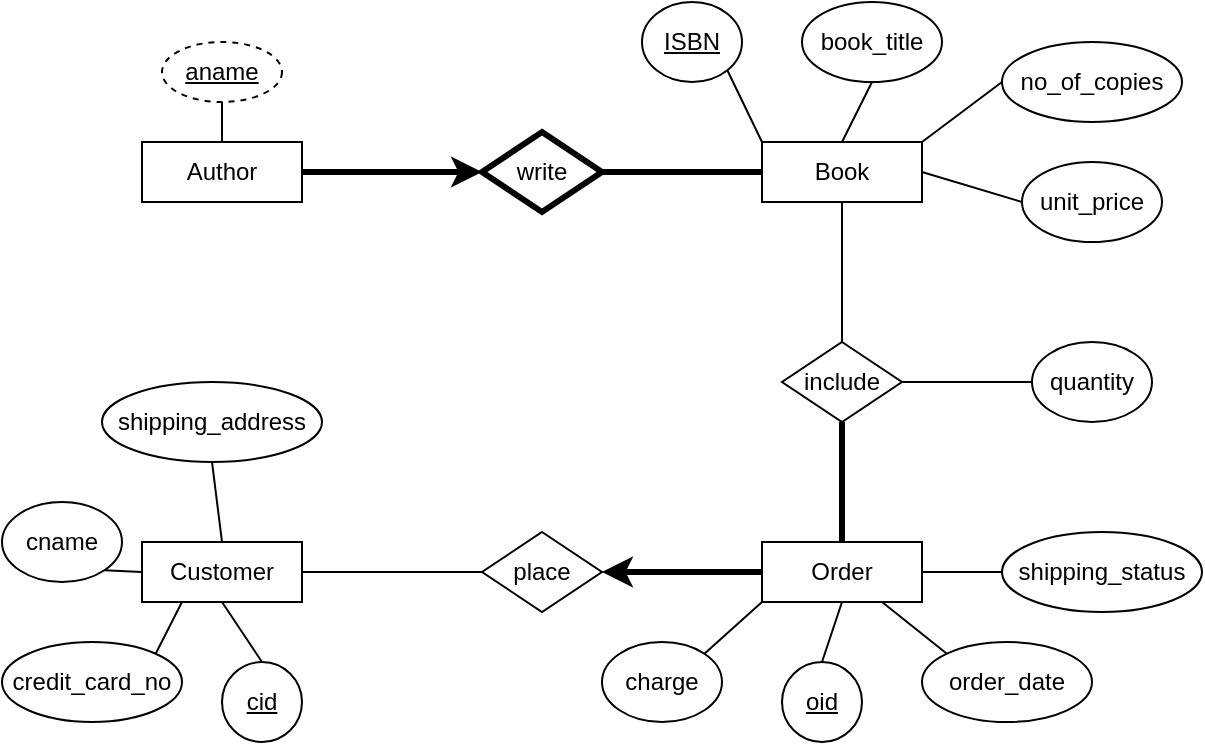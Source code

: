 <mxfile version="14.3.2" type="github">
  <diagram id="R2lEEEUBdFMjLlhIrx00" name="Page-1">
    <mxGraphModel dx="242" dy="438" grid="1" gridSize="10" guides="1" tooltips="1" connect="1" arrows="1" fold="1" page="1" pageScale="1" pageWidth="850" pageHeight="1100" math="0" shadow="0" extFonts="Permanent Marker^https://fonts.googleapis.com/css?family=Permanent+Marker">
      <root>
        <mxCell id="0" />
        <mxCell id="1" parent="0" />
        <mxCell id="Yf-zMBY5AJZI5reapGiG-27" style="edgeStyle=orthogonalEdgeStyle;rounded=0;orthogonalLoop=1;jettySize=auto;html=1;exitX=1;exitY=0.5;exitDx=0;exitDy=0;entryX=0;entryY=0.5;entryDx=0;entryDy=0;strokeWidth=3;" edge="1" parent="1" source="Yf-zMBY5AJZI5reapGiG-1" target="Yf-zMBY5AJZI5reapGiG-24">
          <mxGeometry relative="1" as="geometry" />
        </mxCell>
        <mxCell id="Yf-zMBY5AJZI5reapGiG-1" value="Author" style="rounded=0;whiteSpace=wrap;html=1;" vertex="1" parent="1">
          <mxGeometry x="190" y="350" width="80" height="30" as="geometry" />
        </mxCell>
        <mxCell id="Yf-zMBY5AJZI5reapGiG-29" style="edgeStyle=orthogonalEdgeStyle;rounded=0;orthogonalLoop=1;jettySize=auto;html=1;exitX=0.5;exitY=1;exitDx=0;exitDy=0;entryX=0.5;entryY=0;entryDx=0;entryDy=0;endArrow=none;endFill=0;strokeWidth=1;" edge="1" parent="1" source="Yf-zMBY5AJZI5reapGiG-2" target="Yf-zMBY5AJZI5reapGiG-21">
          <mxGeometry relative="1" as="geometry" />
        </mxCell>
        <mxCell id="Yf-zMBY5AJZI5reapGiG-2" value="Book" style="rounded=0;whiteSpace=wrap;html=1;" vertex="1" parent="1">
          <mxGeometry x="500" y="350" width="80" height="30" as="geometry" />
        </mxCell>
        <mxCell id="Yf-zMBY5AJZI5reapGiG-31" style="edgeStyle=orthogonalEdgeStyle;rounded=0;orthogonalLoop=1;jettySize=auto;html=1;exitX=0;exitY=0.5;exitDx=0;exitDy=0;entryX=1;entryY=0.5;entryDx=0;entryDy=0;endArrow=classic;endFill=1;strokeWidth=3;" edge="1" parent="1" source="Yf-zMBY5AJZI5reapGiG-3" target="Yf-zMBY5AJZI5reapGiG-23">
          <mxGeometry relative="1" as="geometry" />
        </mxCell>
        <mxCell id="Yf-zMBY5AJZI5reapGiG-3" value="Order" style="rounded=0;whiteSpace=wrap;html=1;" vertex="1" parent="1">
          <mxGeometry x="500" y="550" width="80" height="30" as="geometry" />
        </mxCell>
        <mxCell id="Yf-zMBY5AJZI5reapGiG-32" style="edgeStyle=orthogonalEdgeStyle;rounded=0;orthogonalLoop=1;jettySize=auto;html=1;exitX=1;exitY=0.5;exitDx=0;exitDy=0;entryX=0;entryY=0.5;entryDx=0;entryDy=0;endArrow=none;endFill=0;strokeWidth=1;" edge="1" parent="1" source="Yf-zMBY5AJZI5reapGiG-4" target="Yf-zMBY5AJZI5reapGiG-23">
          <mxGeometry relative="1" as="geometry" />
        </mxCell>
        <mxCell id="Yf-zMBY5AJZI5reapGiG-4" value="Customer" style="rounded=0;whiteSpace=wrap;html=1;" vertex="1" parent="1">
          <mxGeometry x="190" y="550" width="80" height="30" as="geometry" />
        </mxCell>
        <mxCell id="Yf-zMBY5AJZI5reapGiG-34" style="edgeStyle=orthogonalEdgeStyle;rounded=0;orthogonalLoop=1;jettySize=auto;html=1;exitX=0.5;exitY=1;exitDx=0;exitDy=0;entryX=0.5;entryY=0;entryDx=0;entryDy=0;endArrow=none;endFill=0;strokeWidth=1;" edge="1" parent="1" source="Yf-zMBY5AJZI5reapGiG-5" target="Yf-zMBY5AJZI5reapGiG-1">
          <mxGeometry relative="1" as="geometry" />
        </mxCell>
        <mxCell id="Yf-zMBY5AJZI5reapGiG-5" value="&lt;u&gt;aname&lt;/u&gt;" style="ellipse;whiteSpace=wrap;html=1;dashed=1;" vertex="1" parent="1">
          <mxGeometry x="200" y="300" width="60" height="30" as="geometry" />
        </mxCell>
        <mxCell id="Yf-zMBY5AJZI5reapGiG-35" style="rounded=0;orthogonalLoop=1;jettySize=auto;html=1;exitX=1;exitY=1;exitDx=0;exitDy=0;entryX=0;entryY=0;entryDx=0;entryDy=0;endArrow=none;endFill=0;strokeWidth=1;" edge="1" parent="1" source="Yf-zMBY5AJZI5reapGiG-7" target="Yf-zMBY5AJZI5reapGiG-2">
          <mxGeometry relative="1" as="geometry" />
        </mxCell>
        <mxCell id="Yf-zMBY5AJZI5reapGiG-7" value="&lt;u&gt;ISBN&lt;/u&gt;" style="ellipse;whiteSpace=wrap;html=1;" vertex="1" parent="1">
          <mxGeometry x="440" y="280" width="50" height="40" as="geometry" />
        </mxCell>
        <mxCell id="Yf-zMBY5AJZI5reapGiG-36" style="edgeStyle=none;rounded=0;orthogonalLoop=1;jettySize=auto;html=1;exitX=0.5;exitY=1;exitDx=0;exitDy=0;entryX=0.5;entryY=0;entryDx=0;entryDy=0;endArrow=none;endFill=0;strokeWidth=1;" edge="1" parent="1" source="Yf-zMBY5AJZI5reapGiG-8" target="Yf-zMBY5AJZI5reapGiG-2">
          <mxGeometry relative="1" as="geometry" />
        </mxCell>
        <mxCell id="Yf-zMBY5AJZI5reapGiG-8" value="book_title" style="ellipse;whiteSpace=wrap;html=1;" vertex="1" parent="1">
          <mxGeometry x="520" y="280" width="70" height="40" as="geometry" />
        </mxCell>
        <mxCell id="Yf-zMBY5AJZI5reapGiG-38" style="edgeStyle=none;rounded=0;orthogonalLoop=1;jettySize=auto;html=1;exitX=0;exitY=0.5;exitDx=0;exitDy=0;entryX=1;entryY=0.5;entryDx=0;entryDy=0;endArrow=none;endFill=0;strokeWidth=1;" edge="1" parent="1" source="Yf-zMBY5AJZI5reapGiG-9" target="Yf-zMBY5AJZI5reapGiG-2">
          <mxGeometry relative="1" as="geometry" />
        </mxCell>
        <mxCell id="Yf-zMBY5AJZI5reapGiG-9" value="unit_price" style="ellipse;whiteSpace=wrap;html=1;" vertex="1" parent="1">
          <mxGeometry x="630" y="360" width="70" height="40" as="geometry" />
        </mxCell>
        <mxCell id="Yf-zMBY5AJZI5reapGiG-37" style="edgeStyle=none;rounded=0;orthogonalLoop=1;jettySize=auto;html=1;exitX=0;exitY=0.5;exitDx=0;exitDy=0;entryX=1;entryY=0;entryDx=0;entryDy=0;endArrow=none;endFill=0;strokeWidth=1;" edge="1" parent="1" source="Yf-zMBY5AJZI5reapGiG-10" target="Yf-zMBY5AJZI5reapGiG-2">
          <mxGeometry relative="1" as="geometry" />
        </mxCell>
        <mxCell id="Yf-zMBY5AJZI5reapGiG-10" value="no_of_copies" style="ellipse;whiteSpace=wrap;html=1;" vertex="1" parent="1">
          <mxGeometry x="620" y="300" width="90" height="40" as="geometry" />
        </mxCell>
        <mxCell id="Yf-zMBY5AJZI5reapGiG-43" style="edgeStyle=none;rounded=0;orthogonalLoop=1;jettySize=auto;html=1;exitX=0.5;exitY=0;exitDx=0;exitDy=0;endArrow=none;endFill=0;strokeWidth=1;entryX=0.5;entryY=1;entryDx=0;entryDy=0;" edge="1" parent="1" source="Yf-zMBY5AJZI5reapGiG-11" target="Yf-zMBY5AJZI5reapGiG-4">
          <mxGeometry relative="1" as="geometry">
            <mxPoint x="250" y="583" as="targetPoint" />
          </mxGeometry>
        </mxCell>
        <mxCell id="Yf-zMBY5AJZI5reapGiG-11" value="&lt;u&gt;cid&lt;/u&gt;" style="ellipse;whiteSpace=wrap;html=1;" vertex="1" parent="1">
          <mxGeometry x="230" y="610" width="40" height="40" as="geometry" />
        </mxCell>
        <mxCell id="Yf-zMBY5AJZI5reapGiG-45" style="edgeStyle=none;rounded=0;orthogonalLoop=1;jettySize=auto;html=1;exitX=1;exitY=1;exitDx=0;exitDy=0;entryX=0;entryY=0.5;entryDx=0;entryDy=0;endArrow=none;endFill=0;strokeWidth=1;" edge="1" parent="1" source="Yf-zMBY5AJZI5reapGiG-12" target="Yf-zMBY5AJZI5reapGiG-4">
          <mxGeometry relative="1" as="geometry" />
        </mxCell>
        <mxCell id="Yf-zMBY5AJZI5reapGiG-12" value="cname" style="ellipse;whiteSpace=wrap;html=1;" vertex="1" parent="1">
          <mxGeometry x="120" y="530" width="60" height="40" as="geometry" />
        </mxCell>
        <mxCell id="Yf-zMBY5AJZI5reapGiG-46" style="edgeStyle=none;rounded=0;orthogonalLoop=1;jettySize=auto;html=1;exitX=0.5;exitY=1;exitDx=0;exitDy=0;entryX=0.5;entryY=0;entryDx=0;entryDy=0;endArrow=none;endFill=0;strokeWidth=1;" edge="1" parent="1" source="Yf-zMBY5AJZI5reapGiG-13" target="Yf-zMBY5AJZI5reapGiG-4">
          <mxGeometry relative="1" as="geometry" />
        </mxCell>
        <mxCell id="Yf-zMBY5AJZI5reapGiG-13" value="shipping_address" style="ellipse;whiteSpace=wrap;html=1;" vertex="1" parent="1">
          <mxGeometry x="170" y="470" width="110" height="40" as="geometry" />
        </mxCell>
        <mxCell id="Yf-zMBY5AJZI5reapGiG-44" style="edgeStyle=none;rounded=0;orthogonalLoop=1;jettySize=auto;html=1;exitX=1;exitY=0;exitDx=0;exitDy=0;entryX=0.25;entryY=1;entryDx=0;entryDy=0;endArrow=none;endFill=0;strokeWidth=1;" edge="1" parent="1" source="Yf-zMBY5AJZI5reapGiG-15" target="Yf-zMBY5AJZI5reapGiG-4">
          <mxGeometry relative="1" as="geometry" />
        </mxCell>
        <mxCell id="Yf-zMBY5AJZI5reapGiG-15" value="credit_card_no" style="ellipse;whiteSpace=wrap;html=1;" vertex="1" parent="1">
          <mxGeometry x="120" y="600" width="90" height="40" as="geometry" />
        </mxCell>
        <mxCell id="Yf-zMBY5AJZI5reapGiG-41" style="edgeStyle=none;rounded=0;orthogonalLoop=1;jettySize=auto;html=1;exitX=0.5;exitY=0;exitDx=0;exitDy=0;entryX=0.5;entryY=1;entryDx=0;entryDy=0;endArrow=none;endFill=0;strokeWidth=1;" edge="1" parent="1" source="Yf-zMBY5AJZI5reapGiG-16" target="Yf-zMBY5AJZI5reapGiG-3">
          <mxGeometry relative="1" as="geometry" />
        </mxCell>
        <mxCell id="Yf-zMBY5AJZI5reapGiG-16" value="&lt;u&gt;oid&lt;/u&gt;" style="ellipse;whiteSpace=wrap;html=1;" vertex="1" parent="1">
          <mxGeometry x="510" y="610" width="40" height="40" as="geometry" />
        </mxCell>
        <mxCell id="Yf-zMBY5AJZI5reapGiG-40" style="edgeStyle=none;rounded=0;orthogonalLoop=1;jettySize=auto;html=1;exitX=0;exitY=0;exitDx=0;exitDy=0;entryX=0.75;entryY=1;entryDx=0;entryDy=0;endArrow=none;endFill=0;strokeWidth=1;" edge="1" parent="1" source="Yf-zMBY5AJZI5reapGiG-17" target="Yf-zMBY5AJZI5reapGiG-3">
          <mxGeometry relative="1" as="geometry" />
        </mxCell>
        <mxCell id="Yf-zMBY5AJZI5reapGiG-17" value="order_date" style="ellipse;whiteSpace=wrap;html=1;" vertex="1" parent="1">
          <mxGeometry x="580" y="600" width="85" height="40" as="geometry" />
        </mxCell>
        <mxCell id="Yf-zMBY5AJZI5reapGiG-18" value="quantity" style="ellipse;whiteSpace=wrap;html=1;" vertex="1" parent="1">
          <mxGeometry x="635" y="450" width="60" height="40" as="geometry" />
        </mxCell>
        <mxCell id="Yf-zMBY5AJZI5reapGiG-42" style="edgeStyle=none;rounded=0;orthogonalLoop=1;jettySize=auto;html=1;exitX=1;exitY=0;exitDx=0;exitDy=0;entryX=0;entryY=1;entryDx=0;entryDy=0;endArrow=none;endFill=0;strokeWidth=1;" edge="1" parent="1" source="Yf-zMBY5AJZI5reapGiG-19" target="Yf-zMBY5AJZI5reapGiG-3">
          <mxGeometry relative="1" as="geometry" />
        </mxCell>
        <mxCell id="Yf-zMBY5AJZI5reapGiG-19" value="charge" style="ellipse;whiteSpace=wrap;html=1;" vertex="1" parent="1">
          <mxGeometry x="420" y="600" width="60" height="40" as="geometry" />
        </mxCell>
        <mxCell id="Yf-zMBY5AJZI5reapGiG-39" style="edgeStyle=none;rounded=0;orthogonalLoop=1;jettySize=auto;html=1;exitX=0;exitY=0.5;exitDx=0;exitDy=0;entryX=1;entryY=0.5;entryDx=0;entryDy=0;endArrow=none;endFill=0;strokeWidth=1;" edge="1" parent="1" source="Yf-zMBY5AJZI5reapGiG-20" target="Yf-zMBY5AJZI5reapGiG-3">
          <mxGeometry relative="1" as="geometry" />
        </mxCell>
        <mxCell id="Yf-zMBY5AJZI5reapGiG-20" value="shipping_status" style="ellipse;whiteSpace=wrap;html=1;" vertex="1" parent="1">
          <mxGeometry x="620" y="545" width="100" height="40" as="geometry" />
        </mxCell>
        <mxCell id="Yf-zMBY5AJZI5reapGiG-30" style="edgeStyle=orthogonalEdgeStyle;rounded=0;orthogonalLoop=1;jettySize=auto;html=1;exitX=0.5;exitY=1;exitDx=0;exitDy=0;entryX=0.5;entryY=0;entryDx=0;entryDy=0;endArrow=none;endFill=0;strokeWidth=3;" edge="1" parent="1" source="Yf-zMBY5AJZI5reapGiG-21" target="Yf-zMBY5AJZI5reapGiG-3">
          <mxGeometry relative="1" as="geometry" />
        </mxCell>
        <mxCell id="Yf-zMBY5AJZI5reapGiG-33" style="edgeStyle=orthogonalEdgeStyle;rounded=0;orthogonalLoop=1;jettySize=auto;html=1;exitX=1;exitY=0.5;exitDx=0;exitDy=0;entryX=0;entryY=0.5;entryDx=0;entryDy=0;endArrow=none;endFill=0;strokeWidth=1;" edge="1" parent="1" source="Yf-zMBY5AJZI5reapGiG-21" target="Yf-zMBY5AJZI5reapGiG-18">
          <mxGeometry relative="1" as="geometry" />
        </mxCell>
        <mxCell id="Yf-zMBY5AJZI5reapGiG-21" value="include" style="rhombus;whiteSpace=wrap;html=1;" vertex="1" parent="1">
          <mxGeometry x="510" y="450" width="60" height="40" as="geometry" />
        </mxCell>
        <mxCell id="Yf-zMBY5AJZI5reapGiG-23" value="place" style="rhombus;whiteSpace=wrap;html=1;" vertex="1" parent="1">
          <mxGeometry x="360" y="545" width="60" height="40" as="geometry" />
        </mxCell>
        <mxCell id="Yf-zMBY5AJZI5reapGiG-28" style="edgeStyle=orthogonalEdgeStyle;rounded=0;orthogonalLoop=1;jettySize=auto;html=1;exitX=1;exitY=0.5;exitDx=0;exitDy=0;entryX=0;entryY=0.5;entryDx=0;entryDy=0;strokeWidth=3;endArrow=none;endFill=0;" edge="1" parent="1" source="Yf-zMBY5AJZI5reapGiG-24" target="Yf-zMBY5AJZI5reapGiG-2">
          <mxGeometry relative="1" as="geometry" />
        </mxCell>
        <mxCell id="Yf-zMBY5AJZI5reapGiG-24" value="write" style="rhombus;whiteSpace=wrap;html=1;strokeWidth=3;" vertex="1" parent="1">
          <mxGeometry x="360" y="345" width="60" height="40" as="geometry" />
        </mxCell>
      </root>
    </mxGraphModel>
  </diagram>
</mxfile>

